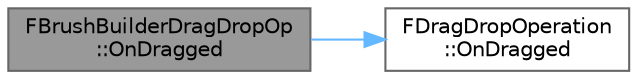 digraph "FBrushBuilderDragDropOp::OnDragged"
{
 // INTERACTIVE_SVG=YES
 // LATEX_PDF_SIZE
  bgcolor="transparent";
  edge [fontname=Helvetica,fontsize=10,labelfontname=Helvetica,labelfontsize=10];
  node [fontname=Helvetica,fontsize=10,shape=box,height=0.2,width=0.4];
  rankdir="LR";
  Node1 [id="Node000001",label="FBrushBuilderDragDropOp\l::OnDragged",height=0.2,width=0.4,color="gray40", fillcolor="grey60", style="filled", fontcolor="black",tooltip=" "];
  Node1 -> Node2 [id="edge1_Node000001_Node000002",color="steelblue1",style="solid",tooltip=" "];
  Node2 [id="Node000002",label="FDragDropOperation\l::OnDragged",height=0.2,width=0.4,color="grey40", fillcolor="white", style="filled",URL="$d1/d6e/classFDragDropOperation.html#aa180f279b6b5b5ae6673aa808ea57faf",tooltip="Called when the mouse was moved during a drag and drop operation."];
}
